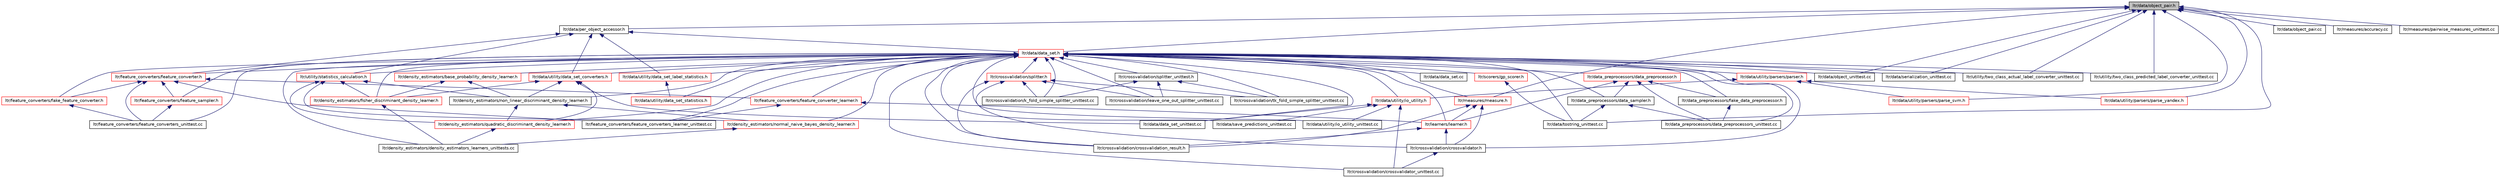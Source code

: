 digraph G
{
  edge [fontname="Helvetica",fontsize="10",labelfontname="Helvetica",labelfontsize="10"];
  node [fontname="Helvetica",fontsize="10",shape=record];
  Node1 [label="ltr/data/object_pair.h",height=0.2,width=0.4,color="black", fillcolor="grey75", style="filled" fontcolor="black"];
  Node1 -> Node2 [dir="back",color="midnightblue",fontsize="10",style="solid",fontname="Helvetica"];
  Node2 [label="ltr/data/data_set.h",height=0.2,width=0.4,color="red", fillcolor="white", style="filled",URL="$data__set_8h.html"];
  Node2 -> Node3 [dir="back",color="midnightblue",fontsize="10",style="solid",fontname="Helvetica"];
  Node3 [label="ltr/learners/learner.h",height=0.2,width=0.4,color="red", fillcolor="white", style="filled",URL="$learner_8h.html"];
  Node3 -> Node4 [dir="back",color="midnightblue",fontsize="10",style="solid",fontname="Helvetica"];
  Node4 [label="ltr/crossvalidation/crossvalidation_result.h",height=0.2,width=0.4,color="black", fillcolor="white", style="filled",URL="$crossvalidation__result_8h.html"];
  Node3 -> Node5 [dir="back",color="midnightblue",fontsize="10",style="solid",fontname="Helvetica"];
  Node5 [label="ltr/crossvalidation/crossvalidator.h",height=0.2,width=0.4,color="black", fillcolor="white", style="filled",URL="$crossvalidator_8h.html"];
  Node5 -> Node6 [dir="back",color="midnightblue",fontsize="10",style="solid",fontname="Helvetica"];
  Node6 [label="ltr/crossvalidation/crossvalidator_unittest.cc",height=0.2,width=0.4,color="black", fillcolor="white", style="filled",URL="$crossvalidator__unittest_8cc.html"];
  Node2 -> Node7 [dir="back",color="midnightblue",fontsize="10",style="solid",fontname="Helvetica"];
  Node7 [label="ltr/data_preprocessors/data_preprocessor.h",height=0.2,width=0.4,color="red", fillcolor="white", style="filled",URL="$data__preprocessor_8h.html"];
  Node7 -> Node3 [dir="back",color="midnightblue",fontsize="10",style="solid",fontname="Helvetica"];
  Node7 -> Node8 [dir="back",color="midnightblue",fontsize="10",style="solid",fontname="Helvetica"];
  Node8 [label="ltr/data_preprocessors/data_sampler.h",height=0.2,width=0.4,color="black", fillcolor="white", style="filled",URL="$data__sampler_8h.html"];
  Node8 -> Node9 [dir="back",color="midnightblue",fontsize="10",style="solid",fontname="Helvetica"];
  Node9 [label="ltr/data/tostring_unittest.cc",height=0.2,width=0.4,color="black", fillcolor="white", style="filled",URL="$tostring__unittest_8cc.html"];
  Node8 -> Node10 [dir="back",color="midnightblue",fontsize="10",style="solid",fontname="Helvetica"];
  Node10 [label="ltr/data_preprocessors/data_preprocessors_unittest.cc",height=0.2,width=0.4,color="black", fillcolor="white", style="filled",URL="$data__preprocessors__unittest_8cc.html"];
  Node7 -> Node10 [dir="back",color="midnightblue",fontsize="10",style="solid",fontname="Helvetica"];
  Node7 -> Node11 [dir="back",color="midnightblue",fontsize="10",style="solid",fontname="Helvetica"];
  Node11 [label="ltr/data_preprocessors/fake_data_preprocessor.h",height=0.2,width=0.4,color="black", fillcolor="white", style="filled",URL="$fake__data__preprocessor_8h.html"];
  Node11 -> Node10 [dir="back",color="midnightblue",fontsize="10",style="solid",fontname="Helvetica"];
  Node2 -> Node12 [dir="back",color="midnightblue",fontsize="10",style="solid",fontname="Helvetica"];
  Node12 [label="ltr/feature_converters/feature_converter_learner.h",height=0.2,width=0.4,color="red", fillcolor="white", style="filled",URL="$feature__converter__learner_8h.html"];
  Node12 -> Node3 [dir="back",color="midnightblue",fontsize="10",style="solid",fontname="Helvetica"];
  Node12 -> Node13 [dir="back",color="midnightblue",fontsize="10",style="solid",fontname="Helvetica"];
  Node13 [label="ltr/feature_converters/feature_converters_learner_unittest.cc",height=0.2,width=0.4,color="black", fillcolor="white", style="filled",URL="$feature__converters__learner__unittest_8cc.html"];
  Node2 -> Node14 [dir="back",color="midnightblue",fontsize="10",style="solid",fontname="Helvetica"];
  Node14 [label="ltr/feature_converters/feature_converter.h",height=0.2,width=0.4,color="red", fillcolor="white", style="filled",URL="$feature__converter_8h.html"];
  Node14 -> Node12 [dir="back",color="midnightblue",fontsize="10",style="solid",fontname="Helvetica"];
  Node14 -> Node15 [dir="back",color="midnightblue",fontsize="10",style="solid",fontname="Helvetica"];
  Node15 [label="ltr/feature_converters/fake_feature_converter.h",height=0.2,width=0.4,color="red", fillcolor="white", style="filled",URL="$fake__feature__converter_8h.html"];
  Node15 -> Node16 [dir="back",color="midnightblue",fontsize="10",style="solid",fontname="Helvetica"];
  Node16 [label="ltr/feature_converters/feature_converters_unittest.cc",height=0.2,width=0.4,color="black", fillcolor="white", style="filled",URL="$feature__converters__unittest_8cc.html"];
  Node14 -> Node13 [dir="back",color="midnightblue",fontsize="10",style="solid",fontname="Helvetica"];
  Node14 -> Node17 [dir="back",color="midnightblue",fontsize="10",style="solid",fontname="Helvetica"];
  Node17 [label="ltr/feature_converters/feature_sampler.h",height=0.2,width=0.4,color="red", fillcolor="white", style="filled",URL="$feature__sampler_8h.html"];
  Node17 -> Node16 [dir="back",color="midnightblue",fontsize="10",style="solid",fontname="Helvetica"];
  Node14 -> Node16 [dir="back",color="midnightblue",fontsize="10",style="solid",fontname="Helvetica"];
  Node2 -> Node18 [dir="back",color="midnightblue",fontsize="10",style="solid",fontname="Helvetica"];
  Node18 [label="ltr/measures/measure.h",height=0.2,width=0.4,color="red", fillcolor="white", style="filled",URL="$measure_8h.html"];
  Node18 -> Node3 [dir="back",color="midnightblue",fontsize="10",style="solid",fontname="Helvetica"];
  Node18 -> Node4 [dir="back",color="midnightblue",fontsize="10",style="solid",fontname="Helvetica"];
  Node18 -> Node5 [dir="back",color="midnightblue",fontsize="10",style="solid",fontname="Helvetica"];
  Node2 -> Node19 [dir="back",color="midnightblue",fontsize="10",style="solid",fontname="Helvetica"];
  Node19 [label="ltr/crossvalidation/splitter.h",height=0.2,width=0.4,color="red", fillcolor="white", style="filled",URL="$splitter_8h.html"];
  Node19 -> Node4 [dir="back",color="midnightblue",fontsize="10",style="solid",fontname="Helvetica"];
  Node19 -> Node5 [dir="back",color="midnightblue",fontsize="10",style="solid",fontname="Helvetica"];
  Node19 -> Node20 [dir="back",color="midnightblue",fontsize="10",style="solid",fontname="Helvetica"];
  Node20 [label="ltr/crossvalidation/k_fold_simple_splitter_unittest.cc",height=0.2,width=0.4,color="black", fillcolor="white", style="filled",URL="$k__fold__simple__splitter__unittest_8cc.html"];
  Node19 -> Node21 [dir="back",color="midnightblue",fontsize="10",style="solid",fontname="Helvetica"];
  Node21 [label="ltr/crossvalidation/leave_one_out_splitter_unittest.cc",height=0.2,width=0.4,color="black", fillcolor="white", style="filled",URL="$leave__one__out__splitter__unittest_8cc.html"];
  Node19 -> Node22 [dir="back",color="midnightblue",fontsize="10",style="solid",fontname="Helvetica"];
  Node22 [label="ltr/crossvalidation/tk_fold_simple_splitter_unittest.cc",height=0.2,width=0.4,color="black", fillcolor="white", style="filled",URL="$tk__fold__simple__splitter__unittest_8cc.html"];
  Node2 -> Node4 [dir="back",color="midnightblue",fontsize="10",style="solid",fontname="Helvetica"];
  Node2 -> Node5 [dir="back",color="midnightblue",fontsize="10",style="solid",fontname="Helvetica"];
  Node2 -> Node6 [dir="back",color="midnightblue",fontsize="10",style="solid",fontname="Helvetica"];
  Node2 -> Node23 [dir="back",color="midnightblue",fontsize="10",style="solid",fontname="Helvetica"];
  Node23 [label="ltr/data/utility/io_utility.h",height=0.2,width=0.4,color="red", fillcolor="white", style="filled",URL="$io__utility_8h.html"];
  Node23 -> Node6 [dir="back",color="midnightblue",fontsize="10",style="solid",fontname="Helvetica"];
  Node23 -> Node24 [dir="back",color="midnightblue",fontsize="10",style="solid",fontname="Helvetica"];
  Node24 [label="ltr/data/data_set_unittest.cc",height=0.2,width=0.4,color="black", fillcolor="white", style="filled",URL="$data__set__unittest_8cc.html"];
  Node23 -> Node25 [dir="back",color="midnightblue",fontsize="10",style="solid",fontname="Helvetica"];
  Node25 [label="ltr/data/save_predictions_unittest.cc",height=0.2,width=0.4,color="black", fillcolor="white", style="filled",URL="$save__predictions__unittest_8cc.html"];
  Node23 -> Node26 [dir="back",color="midnightblue",fontsize="10",style="solid",fontname="Helvetica"];
  Node26 [label="ltr/data/utility/io_utility_unittest.cc",height=0.2,width=0.4,color="black", fillcolor="white", style="filled",URL="$io__utility__unittest_8cc.html"];
  Node2 -> Node27 [dir="back",color="midnightblue",fontsize="10",style="solid",fontname="Helvetica"];
  Node27 [label="ltr/data/utility/parsers/parser.h",height=0.2,width=0.4,color="red", fillcolor="white", style="filled",URL="$parser_8h.html"];
  Node27 -> Node23 [dir="back",color="midnightblue",fontsize="10",style="solid",fontname="Helvetica"];
  Node27 -> Node28 [dir="back",color="midnightblue",fontsize="10",style="solid",fontname="Helvetica"];
  Node28 [label="ltr/data/utility/parsers/parse_svm.h",height=0.2,width=0.4,color="red", fillcolor="white", style="filled",URL="$parse__svm_8h.html"];
  Node27 -> Node29 [dir="back",color="midnightblue",fontsize="10",style="solid",fontname="Helvetica"];
  Node29 [label="ltr/data/utility/parsers/parse_yandex.h",height=0.2,width=0.4,color="red", fillcolor="white", style="filled",URL="$parse__yandex_8h.html"];
  Node2 -> Node30 [dir="back",color="midnightblue",fontsize="10",style="solid",fontname="Helvetica"];
  Node30 [label="ltr/crossvalidation/splitter_unittest.h",height=0.2,width=0.4,color="black", fillcolor="white", style="filled",URL="$splitter__unittest_8h.html"];
  Node30 -> Node20 [dir="back",color="midnightblue",fontsize="10",style="solid",fontname="Helvetica"];
  Node30 -> Node21 [dir="back",color="midnightblue",fontsize="10",style="solid",fontname="Helvetica"];
  Node30 -> Node22 [dir="back",color="midnightblue",fontsize="10",style="solid",fontname="Helvetica"];
  Node2 -> Node20 [dir="back",color="midnightblue",fontsize="10",style="solid",fontname="Helvetica"];
  Node2 -> Node21 [dir="back",color="midnightblue",fontsize="10",style="solid",fontname="Helvetica"];
  Node2 -> Node22 [dir="back",color="midnightblue",fontsize="10",style="solid",fontname="Helvetica"];
  Node2 -> Node31 [dir="back",color="midnightblue",fontsize="10",style="solid",fontname="Helvetica"];
  Node31 [label="ltr/data/data_set.cc",height=0.2,width=0.4,color="black", fillcolor="white", style="filled",URL="$data__set_8cc.html"];
  Node2 -> Node24 [dir="back",color="midnightblue",fontsize="10",style="solid",fontname="Helvetica"];
  Node2 -> Node32 [dir="back",color="midnightblue",fontsize="10",style="solid",fontname="Helvetica"];
  Node32 [label="ltr/data/utility/data_set_converters.h",height=0.2,width=0.4,color="red", fillcolor="white", style="filled",URL="$data__set__converters_8h.html"];
  Node32 -> Node24 [dir="back",color="midnightblue",fontsize="10",style="solid",fontname="Helvetica"];
  Node32 -> Node33 [dir="back",color="midnightblue",fontsize="10",style="solid",fontname="Helvetica"];
  Node33 [label="ltr/density_estimators/fisher_discriminant_density_learner.h",height=0.2,width=0.4,color="red", fillcolor="white", style="filled",URL="$fisher__discriminant__density__learner_8h.html"];
  Node33 -> Node34 [dir="back",color="midnightblue",fontsize="10",style="solid",fontname="Helvetica"];
  Node34 [label="ltr/density_estimators/density_estimators_learners_unittests.cc",height=0.2,width=0.4,color="black", fillcolor="white", style="filled",URL="$density__estimators__learners__unittests_8cc.html"];
  Node32 -> Node35 [dir="back",color="midnightblue",fontsize="10",style="solid",fontname="Helvetica"];
  Node35 [label="ltr/density_estimators/non_linear_discriminant_density_learner.h",height=0.2,width=0.4,color="black", fillcolor="white", style="filled",URL="$non__linear__discriminant__density__learner_8h.html"];
  Node35 -> Node36 [dir="back",color="midnightblue",fontsize="10",style="solid",fontname="Helvetica"];
  Node36 [label="ltr/density_estimators/quadratic_discriminant_density_learner.h",height=0.2,width=0.4,color="red", fillcolor="white", style="filled",URL="$quadratic__discriminant__density__learner_8h.html"];
  Node36 -> Node34 [dir="back",color="midnightblue",fontsize="10",style="solid",fontname="Helvetica"];
  Node35 -> Node37 [dir="back",color="midnightblue",fontsize="10",style="solid",fontname="Helvetica"];
  Node37 [label="ltr/density_estimators/normal_naive_bayes_density_learner.h",height=0.2,width=0.4,color="red", fillcolor="white", style="filled",URL="$normal__naive__bayes__density__learner_8h.html"];
  Node37 -> Node34 [dir="back",color="midnightblue",fontsize="10",style="solid",fontname="Helvetica"];
  Node32 -> Node36 [dir="back",color="midnightblue",fontsize="10",style="solid",fontname="Helvetica"];
  Node2 -> Node38 [dir="back",color="midnightblue",fontsize="10",style="solid",fontname="Helvetica"];
  Node38 [label="ltr/data/object_unittest.cc",height=0.2,width=0.4,color="black", fillcolor="white", style="filled",URL="$object__unittest_8cc.html"];
  Node2 -> Node25 [dir="back",color="midnightblue",fontsize="10",style="solid",fontname="Helvetica"];
  Node2 -> Node39 [dir="back",color="midnightblue",fontsize="10",style="solid",fontname="Helvetica"];
  Node39 [label="ltr/data/serialization_unittest.cc",height=0.2,width=0.4,color="black", fillcolor="white", style="filled",URL="$serialization__unittest_8cc.html"];
  Node2 -> Node9 [dir="back",color="midnightblue",fontsize="10",style="solid",fontname="Helvetica"];
  Node2 -> Node8 [dir="back",color="midnightblue",fontsize="10",style="solid",fontname="Helvetica"];
  Node2 -> Node40 [dir="back",color="midnightblue",fontsize="10",style="solid",fontname="Helvetica"];
  Node40 [label="ltr/scorers/gp_scorer.h",height=0.2,width=0.4,color="red", fillcolor="white", style="filled",URL="$gp__scorer_8h.html"];
  Node40 -> Node9 [dir="back",color="midnightblue",fontsize="10",style="solid",fontname="Helvetica"];
  Node2 -> Node41 [dir="back",color="midnightblue",fontsize="10",style="solid",fontname="Helvetica"];
  Node41 [label="ltr/data/utility/data_set_label_statistics.h",height=0.2,width=0.4,color="red", fillcolor="white", style="filled",URL="$data__set__label__statistics_8h.html"];
  Node41 -> Node42 [dir="back",color="midnightblue",fontsize="10",style="solid",fontname="Helvetica"];
  Node42 [label="ltr/data/utility/data_set_statistics.h",height=0.2,width=0.4,color="red", fillcolor="white", style="filled",URL="$data__set__statistics_8h.html"];
  Node2 -> Node42 [dir="back",color="midnightblue",fontsize="10",style="solid",fontname="Helvetica"];
  Node2 -> Node26 [dir="back",color="midnightblue",fontsize="10",style="solid",fontname="Helvetica"];
  Node2 -> Node10 [dir="back",color="midnightblue",fontsize="10",style="solid",fontname="Helvetica"];
  Node2 -> Node11 [dir="back",color="midnightblue",fontsize="10",style="solid",fontname="Helvetica"];
  Node2 -> Node43 [dir="back",color="midnightblue",fontsize="10",style="solid",fontname="Helvetica"];
  Node43 [label="ltr/density_estimators/base_probability_density_learner.h",height=0.2,width=0.4,color="red", fillcolor="white", style="filled",URL="$base__probability__density__learner_8h.html"];
  Node43 -> Node33 [dir="back",color="midnightblue",fontsize="10",style="solid",fontname="Helvetica"];
  Node43 -> Node35 [dir="back",color="midnightblue",fontsize="10",style="solid",fontname="Helvetica"];
  Node2 -> Node33 [dir="back",color="midnightblue",fontsize="10",style="solid",fontname="Helvetica"];
  Node2 -> Node44 [dir="back",color="midnightblue",fontsize="10",style="solid",fontname="Helvetica"];
  Node44 [label="ltr/utility/statistics_calculation.h",height=0.2,width=0.4,color="red", fillcolor="white", style="filled",URL="$statistics__calculation_8h.html"];
  Node44 -> Node33 [dir="back",color="midnightblue",fontsize="10",style="solid",fontname="Helvetica"];
  Node44 -> Node35 [dir="back",color="midnightblue",fontsize="10",style="solid",fontname="Helvetica"];
  Node44 -> Node36 [dir="back",color="midnightblue",fontsize="10",style="solid",fontname="Helvetica"];
  Node44 -> Node37 [dir="back",color="midnightblue",fontsize="10",style="solid",fontname="Helvetica"];
  Node2 -> Node35 [dir="back",color="midnightblue",fontsize="10",style="solid",fontname="Helvetica"];
  Node2 -> Node36 [dir="back",color="midnightblue",fontsize="10",style="solid",fontname="Helvetica"];
  Node2 -> Node37 [dir="back",color="midnightblue",fontsize="10",style="solid",fontname="Helvetica"];
  Node2 -> Node34 [dir="back",color="midnightblue",fontsize="10",style="solid",fontname="Helvetica"];
  Node2 -> Node15 [dir="back",color="midnightblue",fontsize="10",style="solid",fontname="Helvetica"];
  Node2 -> Node13 [dir="back",color="midnightblue",fontsize="10",style="solid",fontname="Helvetica"];
  Node2 -> Node17 [dir="back",color="midnightblue",fontsize="10",style="solid",fontname="Helvetica"];
  Node2 -> Node16 [dir="back",color="midnightblue",fontsize="10",style="solid",fontname="Helvetica"];
  Node2 -> Node45 [dir="back",color="midnightblue",fontsize="10",style="solid",fontname="Helvetica"];
  Node45 [label="ltr/utility/two_class_actual_label_converter_unittest.cc",height=0.2,width=0.4,color="black", fillcolor="white", style="filled",URL="$two__class__actual__label__converter__unittest_8cc.html"];
  Node2 -> Node46 [dir="back",color="midnightblue",fontsize="10",style="solid",fontname="Helvetica"];
  Node46 [label="ltr/utility/two_class_predicted_label_converter_unittest.cc",height=0.2,width=0.4,color="black", fillcolor="white", style="filled",URL="$two__class__predicted__label__converter__unittest_8cc.html"];
  Node1 -> Node47 [dir="back",color="midnightblue",fontsize="10",style="solid",fontname="Helvetica"];
  Node47 [label="ltr/data/per_object_accessor.h",height=0.2,width=0.4,color="black", fillcolor="white", style="filled",URL="$per__object__accessor_8h.html"];
  Node47 -> Node2 [dir="back",color="midnightblue",fontsize="10",style="solid",fontname="Helvetica"];
  Node47 -> Node14 [dir="back",color="midnightblue",fontsize="10",style="solid",fontname="Helvetica"];
  Node47 -> Node32 [dir="back",color="midnightblue",fontsize="10",style="solid",fontname="Helvetica"];
  Node47 -> Node41 [dir="back",color="midnightblue",fontsize="10",style="solid",fontname="Helvetica"];
  Node47 -> Node44 [dir="back",color="midnightblue",fontsize="10",style="solid",fontname="Helvetica"];
  Node1 -> Node18 [dir="back",color="midnightblue",fontsize="10",style="solid",fontname="Helvetica"];
  Node1 -> Node48 [dir="back",color="midnightblue",fontsize="10",style="solid",fontname="Helvetica"];
  Node48 [label="ltr/data/object_pair.cc",height=0.2,width=0.4,color="black", fillcolor="white", style="filled",URL="$object__pair_8cc.html"];
  Node1 -> Node38 [dir="back",color="midnightblue",fontsize="10",style="solid",fontname="Helvetica"];
  Node1 -> Node39 [dir="back",color="midnightblue",fontsize="10",style="solid",fontname="Helvetica"];
  Node1 -> Node9 [dir="back",color="midnightblue",fontsize="10",style="solid",fontname="Helvetica"];
  Node1 -> Node28 [dir="back",color="midnightblue",fontsize="10",style="solid",fontname="Helvetica"];
  Node1 -> Node29 [dir="back",color="midnightblue",fontsize="10",style="solid",fontname="Helvetica"];
  Node1 -> Node49 [dir="back",color="midnightblue",fontsize="10",style="solid",fontname="Helvetica"];
  Node49 [label="ltr/measures/accuracy.cc",height=0.2,width=0.4,color="black", fillcolor="white", style="filled",URL="$accuracy_8cc.html"];
  Node1 -> Node50 [dir="back",color="midnightblue",fontsize="10",style="solid",fontname="Helvetica"];
  Node50 [label="ltr/measures/pairwise_measures_unittest.cc",height=0.2,width=0.4,color="black", fillcolor="white", style="filled",URL="$pairwise__measures__unittest_8cc.html"];
  Node1 -> Node45 [dir="back",color="midnightblue",fontsize="10",style="solid",fontname="Helvetica"];
  Node1 -> Node46 [dir="back",color="midnightblue",fontsize="10",style="solid",fontname="Helvetica"];
}
